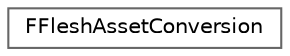 digraph "Graphical Class Hierarchy"
{
 // INTERACTIVE_SVG=YES
 // LATEX_PDF_SIZE
  bgcolor="transparent";
  edge [fontname=Helvetica,fontsize=10,labelfontname=Helvetica,labelfontsize=10];
  node [fontname=Helvetica,fontsize=10,shape=box,height=0.2,width=0.4];
  rankdir="LR";
  Node0 [id="Node000000",label="FFleshAssetConversion",height=0.2,width=0.4,color="grey40", fillcolor="white", style="filled",URL="$d7/da5/classFFleshAssetConversion.html",tooltip="The public interface to this module."];
}
